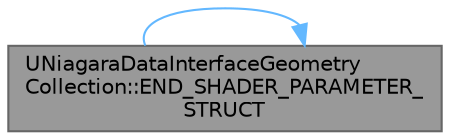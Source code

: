 digraph "UNiagaraDataInterfaceGeometryCollection::END_SHADER_PARAMETER_STRUCT"
{
 // INTERACTIVE_SVG=YES
 // LATEX_PDF_SIZE
  bgcolor="transparent";
  edge [fontname=Helvetica,fontsize=10,labelfontname=Helvetica,labelfontsize=10];
  node [fontname=Helvetica,fontsize=10,shape=box,height=0.2,width=0.4];
  rankdir="RL";
  Node1 [id="Node000001",label="UNiagaraDataInterfaceGeometry\lCollection::END_SHADER_PARAMETER_\lSTRUCT",height=0.2,width=0.4,color="gray40", fillcolor="grey60", style="filled", fontcolor="black",tooltip="Controls how to retrieve the Skeletal Mesh Component to attach to."];
  Node1 -> Node1 [id="edge1_Node000001_Node000001",dir="back",color="steelblue1",style="solid",tooltip=" "];
}
